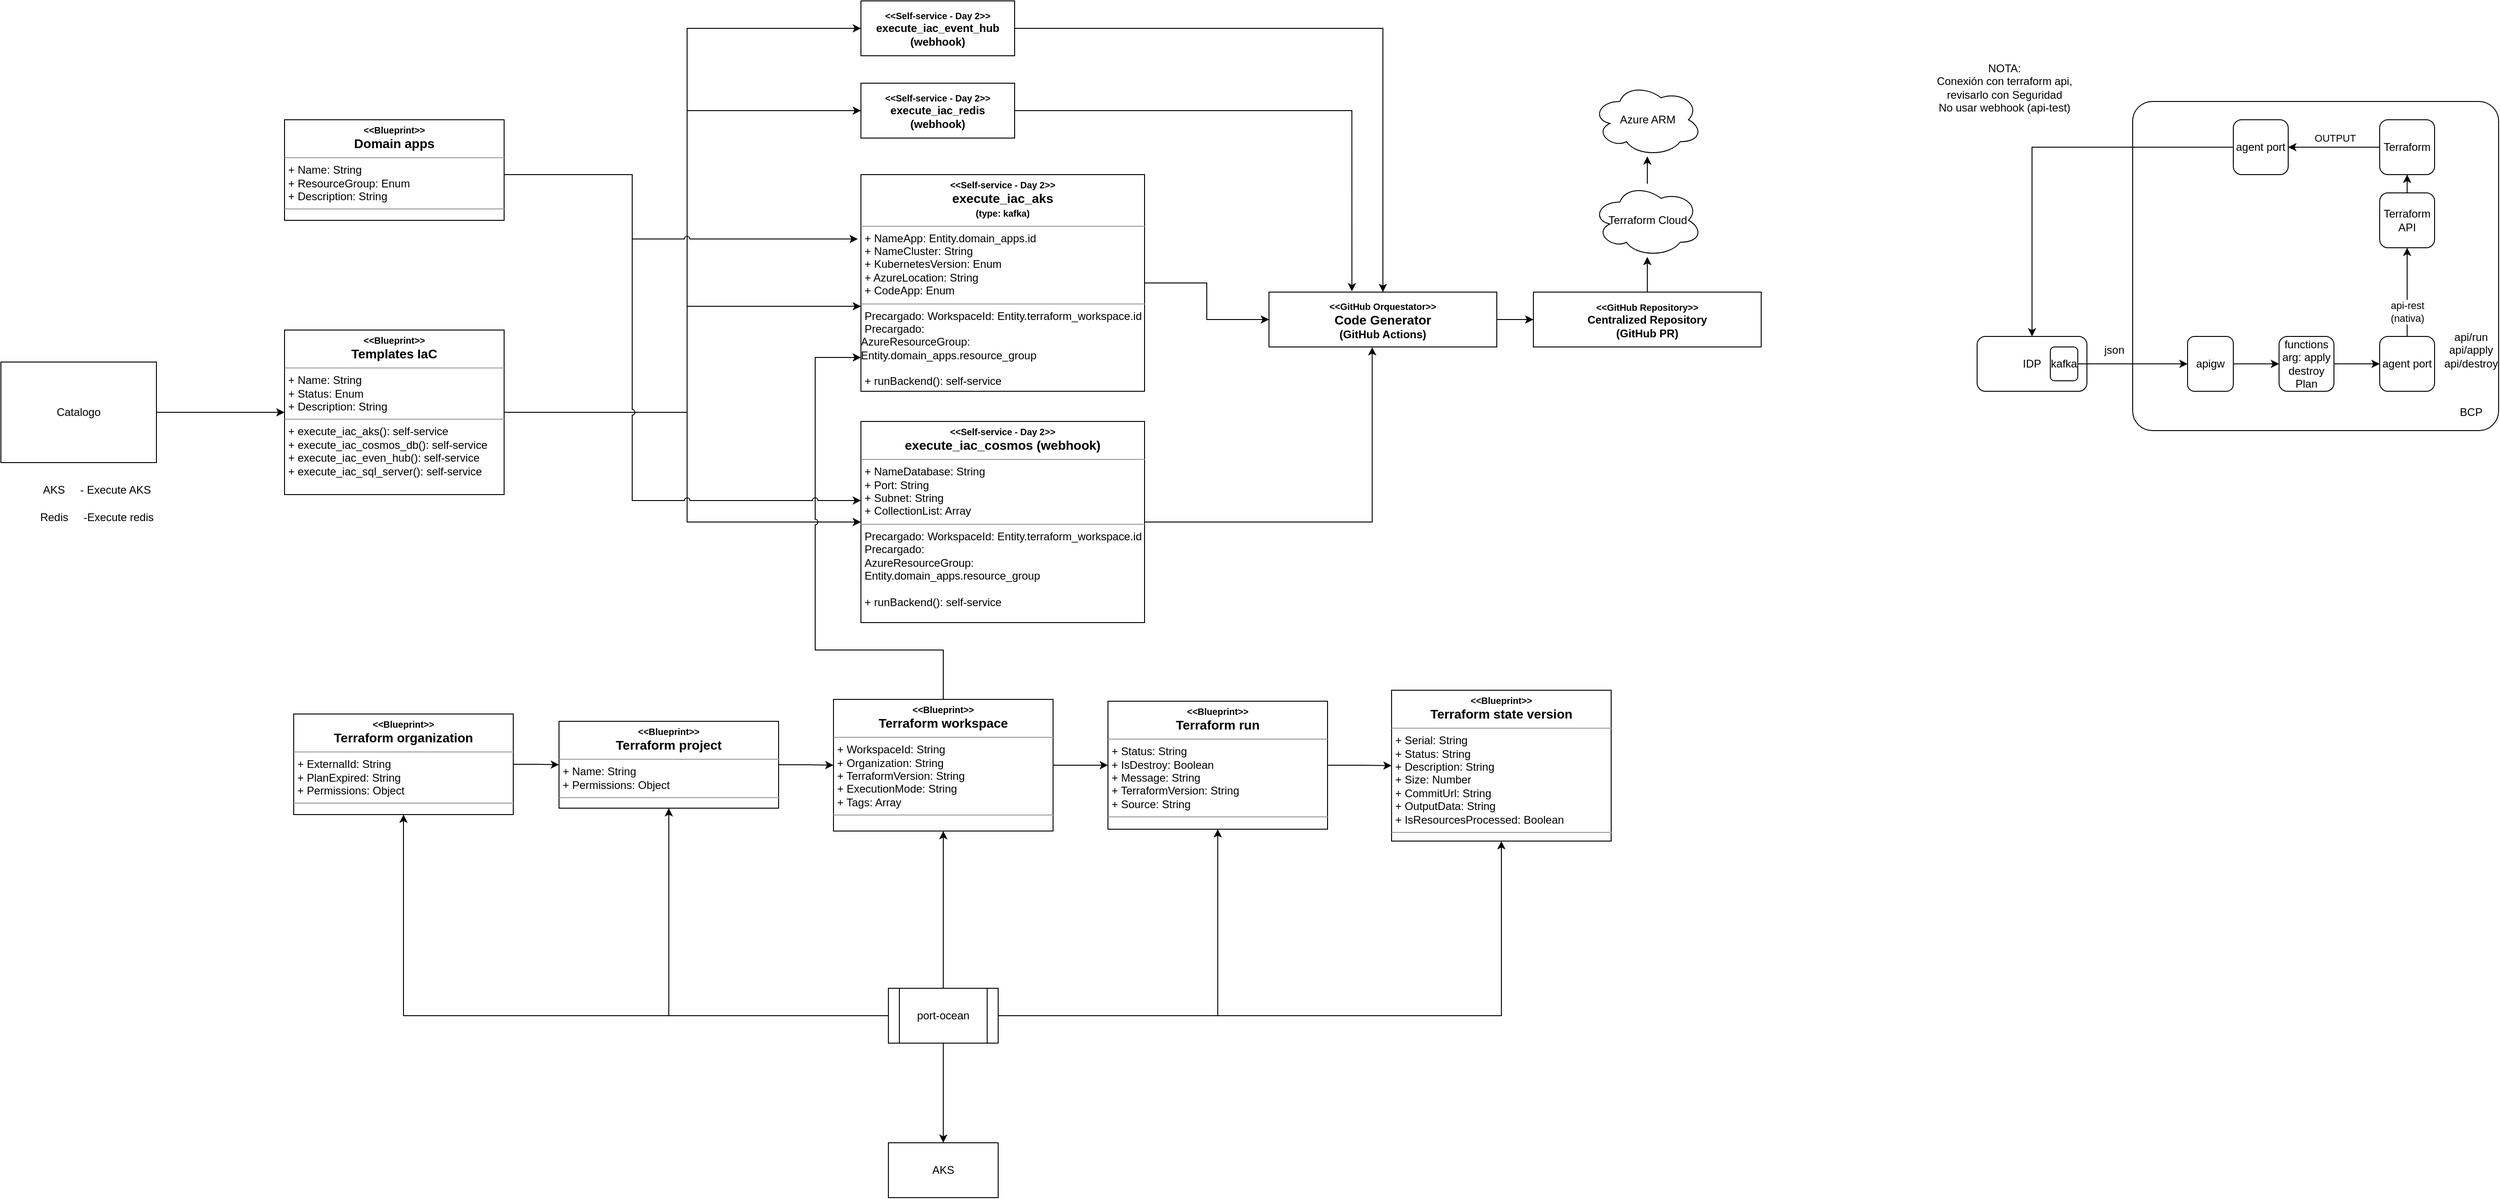 <mxfile version="26.2.1" pages="2">
  <diagram name="flujo tecnico" id="WX913cexFuqLoqLCsnwu">
    <mxGraphModel dx="2011" dy="1834" grid="1" gridSize="10" guides="1" tooltips="1" connect="1" arrows="1" fold="1" page="1" pageScale="1" pageWidth="827" pageHeight="1169" math="0" shadow="0">
      <root>
        <mxCell id="0" />
        <mxCell id="1" parent="0" />
        <mxCell id="seVUHrD4McSPktKUQMYX-1" value="" style="rounded=1;whiteSpace=wrap;html=1;arcSize=6;" vertex="1" parent="1">
          <mxGeometry x="2060" y="30" width="400" height="360" as="geometry" />
        </mxCell>
        <mxCell id="seVUHrD4McSPktKUQMYX-2" style="edgeStyle=orthogonalEdgeStyle;rounded=0;orthogonalLoop=1;jettySize=auto;html=1;" edge="1" parent="1" source="seVUHrD4McSPktKUQMYX-6" target="seVUHrD4McSPktKUQMYX-8">
          <mxGeometry relative="1" as="geometry">
            <Array as="points">
              <mxPoint x="480" y="370" />
              <mxPoint x="480" y="254" />
            </Array>
          </mxGeometry>
        </mxCell>
        <mxCell id="seVUHrD4McSPktKUQMYX-3" style="edgeStyle=orthogonalEdgeStyle;rounded=0;orthogonalLoop=1;jettySize=auto;html=1;jumpStyle=arc;" edge="1" parent="1" source="seVUHrD4McSPktKUQMYX-6" target="seVUHrD4McSPktKUQMYX-10">
          <mxGeometry relative="1" as="geometry">
            <Array as="points">
              <mxPoint x="480" y="370" />
              <mxPoint x="480" y="490" />
            </Array>
          </mxGeometry>
        </mxCell>
        <mxCell id="seVUHrD4McSPktKUQMYX-4" style="edgeStyle=orthogonalEdgeStyle;rounded=0;orthogonalLoop=1;jettySize=auto;html=1;entryX=0;entryY=0.5;entryDx=0;entryDy=0;jumpStyle=arc;" edge="1" parent="1" source="seVUHrD4McSPktKUQMYX-6" target="seVUHrD4McSPktKUQMYX-39">
          <mxGeometry relative="1" as="geometry">
            <Array as="points">
              <mxPoint x="480" y="370" />
              <mxPoint x="480" y="40" />
            </Array>
          </mxGeometry>
        </mxCell>
        <mxCell id="seVUHrD4McSPktKUQMYX-5" style="edgeStyle=orthogonalEdgeStyle;rounded=0;orthogonalLoop=1;jettySize=auto;html=1;entryX=0;entryY=0.5;entryDx=0;entryDy=0;jumpStyle=arc;" edge="1" parent="1" source="seVUHrD4McSPktKUQMYX-6" target="seVUHrD4McSPktKUQMYX-37">
          <mxGeometry relative="1" as="geometry">
            <Array as="points">
              <mxPoint x="480" y="370" />
              <mxPoint x="480" y="-50" />
            </Array>
          </mxGeometry>
        </mxCell>
        <mxCell id="seVUHrD4McSPktKUQMYX-6" value="&lt;p style=&quot;margin: 4px 0px 0px; text-align: center;&quot;&gt;&lt;b&gt;&lt;font style=&quot;font-size: 10px;&quot;&gt;&amp;lt;&amp;lt;Blueprint&amp;gt;&amp;gt;&lt;/font&gt;&lt;br&gt;&lt;span style=&quot;font-size: 14px;&quot;&gt;Templates IaC&lt;/span&gt;&lt;/b&gt;&lt;/p&gt;&lt;hr size=&quot;1&quot;&gt;&lt;p style=&quot;margin:0px;margin-left:4px;&quot;&gt;+ Name: String&lt;/p&gt;&lt;p style=&quot;margin:0px;margin-left:4px;&quot;&gt;+ Status: Enum&lt;/p&gt;&lt;p style=&quot;margin:0px;margin-left:4px;&quot;&gt;+ Description: String&lt;/p&gt;&lt;hr size=&quot;1&quot;&gt;&lt;p style=&quot;margin:0px;margin-left:4px;&quot;&gt;+ execute_iac_aks(): self-service&lt;/p&gt;&lt;p style=&quot;margin:0px;margin-left:4px;&quot;&gt;+ execute_iac_cosmos_db(): self-service&lt;/p&gt;&lt;p style=&quot;margin:0px;margin-left:4px;&quot;&gt;+ execute_iac_even_hub(): self-service&lt;/p&gt;&lt;p style=&quot;margin:0px;margin-left:4px;&quot;&gt;+ execute_iac_sql_server(): self-service&lt;/p&gt;" style="verticalAlign=top;align=left;overflow=fill;fontSize=12;fontFamily=Helvetica;html=1;whiteSpace=wrap;" vertex="1" parent="1">
          <mxGeometry x="40" y="280" width="240" height="180" as="geometry" />
        </mxCell>
        <mxCell id="seVUHrD4McSPktKUQMYX-76" style="edgeStyle=orthogonalEdgeStyle;rounded=0;orthogonalLoop=1;jettySize=auto;html=1;" edge="1" parent="1" source="seVUHrD4McSPktKUQMYX-8" target="seVUHrD4McSPktKUQMYX-73">
          <mxGeometry relative="1" as="geometry" />
        </mxCell>
        <mxCell id="seVUHrD4McSPktKUQMYX-8" value="&lt;p style=&quot;margin: 4px 0px 0px; text-align: center;&quot;&gt;&lt;b&gt;&lt;font style=&quot;font-size: 10px;&quot;&gt;&amp;lt;&amp;lt;Self-service - Day 2&amp;gt;&amp;gt;&lt;/font&gt;&lt;br&gt;&lt;span style=&quot;font-size: 14px;&quot;&gt;execute_iac_aks &lt;/span&gt;&lt;br&gt;&lt;font style=&quot;font-size: 10px;&quot;&gt;(type: kafka)&lt;/font&gt;&lt;/b&gt;&lt;/p&gt;&lt;hr size=&quot;1&quot;&gt;&lt;p style=&quot;margin:0px;margin-left:4px;&quot;&gt;+ NameApp: Entity.domain_apps.id&lt;/p&gt;&lt;p style=&quot;margin:0px;margin-left:4px;&quot;&gt;+ NameCluster: String&lt;/p&gt;&lt;p style=&quot;margin:0px;margin-left:4px;&quot;&gt;+ KubernetesVersion: Enum&lt;/p&gt;&lt;p style=&quot;margin:0px;margin-left:4px;&quot;&gt;+ AzureLocation: String&lt;/p&gt;&lt;p style=&quot;margin:0px;margin-left:4px;&quot;&gt;&lt;span style=&quot;background-color: initial;&quot;&gt;+ CodeApp: Enum&lt;/span&gt;&lt;br&gt;&lt;/p&gt;&lt;hr size=&quot;1&quot;&gt;&lt;p style=&quot;margin:0px;margin-left:4px;&quot;&gt;Precargado: WorkspaceId: Entity.terraform_workspace.id&lt;br&gt;&lt;/p&gt;&lt;p style=&quot;margin:0px;margin-left:4px;&quot;&gt;Precargado:&amp;nbsp;&lt;/p&gt;AzureResourceGroup: Entity.domain_apps.resource_group&lt;br&gt;&lt;br&gt;&lt;p style=&quot;margin:0px;margin-left:4px;&quot;&gt;+ runBackend(): self-service&lt;br&gt;&lt;/p&gt;" style="verticalAlign=top;align=left;overflow=fill;fontSize=12;fontFamily=Helvetica;html=1;whiteSpace=wrap;" vertex="1" parent="1">
          <mxGeometry x="670" y="110" width="310" height="237" as="geometry" />
        </mxCell>
        <mxCell id="seVUHrD4McSPktKUQMYX-10" value="&lt;p style=&quot;margin: 4px 0px 0px; text-align: center;&quot;&gt;&lt;b&gt;&lt;font style=&quot;font-size: 10px;&quot;&gt;&amp;lt;&amp;lt;Self-service - Day 2&amp;gt;&amp;gt;&lt;/font&gt;&lt;br&gt;&lt;span style=&quot;font-size: 14px;&quot;&gt;execute_iac_cosmos (webhook)&lt;/span&gt;&lt;/b&gt;&lt;/p&gt;&lt;hr size=&quot;1&quot;&gt;&lt;p style=&quot;margin:0px;margin-left:4px;&quot;&gt;+ NameDatabase: String&lt;/p&gt;&lt;p style=&quot;margin:0px;margin-left:4px;&quot;&gt;+ Port: String&lt;/p&gt;&lt;p style=&quot;margin:0px;margin-left:4px;&quot;&gt;+ Subnet: String&lt;/p&gt;&lt;p style=&quot;margin:0px;margin-left:4px;&quot;&gt;+ CollectionList: Array&lt;/p&gt;&lt;hr size=&quot;1&quot;&gt;&lt;p style=&quot;border-color: var(--border-color); margin: 0px 0px 0px 4px;&quot;&gt;Precargado: WorkspaceId: Entity.terraform_workspace.id&lt;br style=&quot;border-color: var(--border-color);&quot;&gt;&lt;/p&gt;&lt;p style=&quot;border-color: var(--border-color); margin: 0px 0px 0px 4px;&quot;&gt;Precargado:&amp;nbsp;&lt;/p&gt;&lt;p style=&quot;margin:0px;margin-left:4px;&quot;&gt;&lt;span style=&quot;background-color: initial;&quot;&gt;AzureResourceGroup: Entity.domain_apps.resource_group&lt;/span&gt;&lt;br&gt;&lt;/p&gt;&lt;p style=&quot;margin:0px;margin-left:4px;&quot;&gt;&lt;br&gt;&lt;/p&gt;&lt;p style=&quot;margin:0px;margin-left:4px;&quot;&gt;+ runBackend(): self-service&lt;br&gt;&lt;/p&gt;" style="verticalAlign=top;align=left;overflow=fill;fontSize=12;fontFamily=Helvetica;html=1;whiteSpace=wrap;" vertex="1" parent="1">
          <mxGeometry x="670" y="380" width="310" height="220" as="geometry" />
        </mxCell>
        <mxCell id="seVUHrD4McSPktKUQMYX-13" style="edgeStyle=orthogonalEdgeStyle;rounded=0;orthogonalLoop=1;jettySize=auto;html=1;" edge="1" parent="1" source="seVUHrD4McSPktKUQMYX-14" target="seVUHrD4McSPktKUQMYX-16">
          <mxGeometry relative="1" as="geometry" />
        </mxCell>
        <mxCell id="seVUHrD4McSPktKUQMYX-14" value="&lt;p style=&quot;margin: 4px 0px 0px; text-align: center;&quot;&gt;&lt;b&gt;&lt;font style=&quot;font-size: 10px;&quot;&gt;&amp;lt;&amp;lt;Blueprint&amp;gt;&amp;gt;&lt;/font&gt;&lt;br&gt;&lt;span style=&quot;font-size: 14px;&quot;&gt;Terraform organization&lt;/span&gt;&lt;/b&gt;&lt;/p&gt;&lt;hr size=&quot;1&quot;&gt;&lt;p style=&quot;margin:0px;margin-left:4px;&quot;&gt;+ ExternalId: String&lt;/p&gt;&lt;p style=&quot;margin:0px;margin-left:4px;&quot;&gt;+ PlanExpired: String&lt;/p&gt;&lt;p style=&quot;margin:0px;margin-left:4px;&quot;&gt;+ Permissions: Object&lt;/p&gt;&lt;hr size=&quot;1&quot;&gt;&lt;p style=&quot;margin:0px;margin-left:4px;&quot;&gt;&lt;br&gt;&lt;/p&gt;" style="verticalAlign=top;align=left;overflow=fill;fontSize=12;fontFamily=Helvetica;html=1;whiteSpace=wrap;" vertex="1" parent="1">
          <mxGeometry x="50" y="700" width="240" height="110" as="geometry" />
        </mxCell>
        <mxCell id="seVUHrD4McSPktKUQMYX-15" style="edgeStyle=orthogonalEdgeStyle;rounded=0;orthogonalLoop=1;jettySize=auto;html=1;" edge="1" parent="1" source="seVUHrD4McSPktKUQMYX-16" target="seVUHrD4McSPktKUQMYX-19">
          <mxGeometry relative="1" as="geometry" />
        </mxCell>
        <mxCell id="seVUHrD4McSPktKUQMYX-16" value="&lt;p style=&quot;margin: 4px 0px 0px; text-align: center;&quot;&gt;&lt;b&gt;&lt;font style=&quot;font-size: 10px;&quot;&gt;&amp;lt;&amp;lt;Blueprint&amp;gt;&amp;gt;&lt;/font&gt;&lt;br&gt;&lt;span style=&quot;font-size: 14px;&quot;&gt;Terraform project&lt;/span&gt;&lt;/b&gt;&lt;/p&gt;&lt;hr size=&quot;1&quot;&gt;&lt;p style=&quot;margin:0px;margin-left:4px;&quot;&gt;+ Name: String&lt;/p&gt;&lt;p style=&quot;margin:0px;margin-left:4px;&quot;&gt;+ Permissions: Object&lt;br&gt;&lt;/p&gt;&lt;hr size=&quot;1&quot;&gt;&lt;p style=&quot;margin:0px;margin-left:4px;&quot;&gt;&lt;br&gt;&lt;/p&gt;" style="verticalAlign=top;align=left;overflow=fill;fontSize=12;fontFamily=Helvetica;html=1;whiteSpace=wrap;" vertex="1" parent="1">
          <mxGeometry x="340" y="708" width="240" height="95" as="geometry" />
        </mxCell>
        <mxCell id="seVUHrD4McSPktKUQMYX-17" style="edgeStyle=orthogonalEdgeStyle;rounded=0;orthogonalLoop=1;jettySize=auto;html=1;" edge="1" parent="1" source="seVUHrD4McSPktKUQMYX-19" target="seVUHrD4McSPktKUQMYX-21">
          <mxGeometry relative="1" as="geometry" />
        </mxCell>
        <mxCell id="seVUHrD4McSPktKUQMYX-18" style="edgeStyle=orthogonalEdgeStyle;rounded=0;orthogonalLoop=1;jettySize=auto;html=1;jumpStyle=arc;" edge="1" parent="1" source="seVUHrD4McSPktKUQMYX-19" target="seVUHrD4McSPktKUQMYX-8">
          <mxGeometry relative="1" as="geometry">
            <Array as="points">
              <mxPoint x="760" y="630" />
              <mxPoint x="620" y="630" />
              <mxPoint x="620" y="310" />
            </Array>
          </mxGeometry>
        </mxCell>
        <mxCell id="seVUHrD4McSPktKUQMYX-19" value="&lt;p style=&quot;margin: 4px 0px 0px; text-align: center;&quot;&gt;&lt;b&gt;&lt;font style=&quot;font-size: 10px;&quot;&gt;&amp;lt;&amp;lt;Blueprint&amp;gt;&amp;gt;&lt;/font&gt;&lt;br&gt;&lt;span style=&quot;font-size: 14px;&quot;&gt;Terraform workspace&lt;/span&gt;&lt;/b&gt;&lt;/p&gt;&lt;hr size=&quot;1&quot;&gt;&lt;p style=&quot;margin:0px;margin-left:4px;&quot;&gt;+ WorkspaceId: String&lt;br&gt;+ Organization: String&lt;/p&gt;&lt;p style=&quot;margin:0px;margin-left:4px;&quot;&gt;+ TerraformVersion: String&lt;/p&gt;&lt;p style=&quot;margin:0px;margin-left:4px;&quot;&gt;+ ExecutionMode: String&lt;/p&gt;&lt;p style=&quot;margin:0px;margin-left:4px;&quot;&gt;+ Tags: Array&lt;/p&gt;&lt;hr size=&quot;1&quot;&gt;&lt;p style=&quot;margin:0px;margin-left:4px;&quot;&gt;&lt;br&gt;&lt;/p&gt;" style="verticalAlign=top;align=left;overflow=fill;fontSize=12;fontFamily=Helvetica;html=1;whiteSpace=wrap;" vertex="1" parent="1">
          <mxGeometry x="640" y="684" width="240" height="144" as="geometry" />
        </mxCell>
        <mxCell id="seVUHrD4McSPktKUQMYX-20" style="edgeStyle=orthogonalEdgeStyle;rounded=0;orthogonalLoop=1;jettySize=auto;html=1;" edge="1" parent="1" source="seVUHrD4McSPktKUQMYX-21" target="seVUHrD4McSPktKUQMYX-22">
          <mxGeometry relative="1" as="geometry" />
        </mxCell>
        <mxCell id="seVUHrD4McSPktKUQMYX-21" value="&lt;p style=&quot;margin: 4px 0px 0px; text-align: center;&quot;&gt;&lt;b&gt;&lt;font style=&quot;font-size: 10px;&quot;&gt;&amp;lt;&amp;lt;Blueprint&amp;gt;&amp;gt;&lt;/font&gt;&lt;br&gt;&lt;span style=&quot;font-size: 14px;&quot;&gt;Terraform run&lt;/span&gt;&lt;/b&gt;&lt;/p&gt;&lt;hr size=&quot;1&quot;&gt;&lt;p style=&quot;margin:0px;margin-left:4px;&quot;&gt;&lt;span style=&quot;background-color: initial;&quot;&gt;+ Status: String&lt;/span&gt;&lt;br&gt;&lt;/p&gt;&lt;p style=&quot;margin:0px;margin-left:4px;&quot;&gt;+ IsDestroy: Boolean&lt;/p&gt;&lt;p style=&quot;margin:0px;margin-left:4px;&quot;&gt;+ Message: String&lt;/p&gt;&lt;p style=&quot;margin:0px;margin-left:4px;&quot;&gt;+ TerraformVersion: String&lt;/p&gt;&lt;p style=&quot;margin:0px;margin-left:4px;&quot;&gt;+ Source: String&lt;/p&gt;&lt;hr size=&quot;1&quot;&gt;&lt;p style=&quot;margin:0px;margin-left:4px;&quot;&gt;&lt;br&gt;&lt;/p&gt;" style="verticalAlign=top;align=left;overflow=fill;fontSize=12;fontFamily=Helvetica;html=1;whiteSpace=wrap;" vertex="1" parent="1">
          <mxGeometry x="940" y="686" width="240" height="140" as="geometry" />
        </mxCell>
        <mxCell id="seVUHrD4McSPktKUQMYX-22" value="&lt;p style=&quot;margin: 4px 0px 0px; text-align: center;&quot;&gt;&lt;b&gt;&lt;font style=&quot;font-size: 10px;&quot;&gt;&amp;lt;&amp;lt;Blueprint&amp;gt;&amp;gt;&lt;/font&gt;&lt;br&gt;&lt;span style=&quot;font-size: 14px;&quot;&gt;Terraform state version&lt;/span&gt;&lt;/b&gt;&lt;/p&gt;&lt;hr size=&quot;1&quot;&gt;&lt;p style=&quot;margin:0px;margin-left:4px;&quot;&gt;+ Serial: String&lt;/p&gt;&lt;p style=&quot;margin:0px;margin-left:4px;&quot;&gt;+ Status: String&lt;/p&gt;&lt;p style=&quot;margin:0px;margin-left:4px;&quot;&gt;+ Description: String&lt;/p&gt;&lt;p style=&quot;margin:0px;margin-left:4px;&quot;&gt;+ Size: Number&lt;/p&gt;&lt;p style=&quot;margin:0px;margin-left:4px;&quot;&gt;+ CommitUrl: String&lt;/p&gt;&lt;p style=&quot;margin:0px;margin-left:4px;&quot;&gt;+ OutputData: String&lt;/p&gt;&lt;p style=&quot;margin:0px;margin-left:4px;&quot;&gt;+ IsResourcesProcessed: Boolean&lt;/p&gt;&lt;hr size=&quot;1&quot;&gt;&lt;p style=&quot;margin:0px;margin-left:4px;&quot;&gt;&lt;br&gt;&lt;/p&gt;" style="verticalAlign=top;align=left;overflow=fill;fontSize=12;fontFamily=Helvetica;html=1;whiteSpace=wrap;" vertex="1" parent="1">
          <mxGeometry x="1250" y="674" width="240" height="165" as="geometry" />
        </mxCell>
        <mxCell id="seVUHrD4McSPktKUQMYX-23" style="edgeStyle=orthogonalEdgeStyle;rounded=0;orthogonalLoop=1;jettySize=auto;html=1;" edge="1" parent="1" source="seVUHrD4McSPktKUQMYX-29" target="seVUHrD4McSPktKUQMYX-16">
          <mxGeometry relative="1" as="geometry" />
        </mxCell>
        <mxCell id="seVUHrD4McSPktKUQMYX-24" style="edgeStyle=orthogonalEdgeStyle;rounded=0;orthogonalLoop=1;jettySize=auto;html=1;" edge="1" parent="1" source="seVUHrD4McSPktKUQMYX-29" target="seVUHrD4McSPktKUQMYX-19">
          <mxGeometry relative="1" as="geometry" />
        </mxCell>
        <mxCell id="seVUHrD4McSPktKUQMYX-25" style="edgeStyle=orthogonalEdgeStyle;rounded=0;orthogonalLoop=1;jettySize=auto;html=1;" edge="1" parent="1" source="seVUHrD4McSPktKUQMYX-29" target="seVUHrD4McSPktKUQMYX-21">
          <mxGeometry relative="1" as="geometry" />
        </mxCell>
        <mxCell id="seVUHrD4McSPktKUQMYX-26" style="edgeStyle=orthogonalEdgeStyle;rounded=0;orthogonalLoop=1;jettySize=auto;html=1;" edge="1" parent="1" source="seVUHrD4McSPktKUQMYX-29" target="seVUHrD4McSPktKUQMYX-22">
          <mxGeometry relative="1" as="geometry" />
        </mxCell>
        <mxCell id="seVUHrD4McSPktKUQMYX-27" style="edgeStyle=orthogonalEdgeStyle;rounded=0;orthogonalLoop=1;jettySize=auto;html=1;" edge="1" parent="1" source="seVUHrD4McSPktKUQMYX-29" target="seVUHrD4McSPktKUQMYX-14">
          <mxGeometry relative="1" as="geometry" />
        </mxCell>
        <mxCell id="seVUHrD4McSPktKUQMYX-28" style="edgeStyle=orthogonalEdgeStyle;rounded=0;orthogonalLoop=1;jettySize=auto;html=1;" edge="1" parent="1" source="seVUHrD4McSPktKUQMYX-29" target="seVUHrD4McSPktKUQMYX-52">
          <mxGeometry relative="1" as="geometry" />
        </mxCell>
        <mxCell id="seVUHrD4McSPktKUQMYX-29" value="port-ocean" style="shape=process;whiteSpace=wrap;html=1;backgroundOutline=1;" vertex="1" parent="1">
          <mxGeometry x="700" y="1000" width="120" height="60" as="geometry" />
        </mxCell>
        <mxCell id="seVUHrD4McSPktKUQMYX-32" value="Azure ARM" style="ellipse;shape=cloud;whiteSpace=wrap;html=1;" vertex="1" parent="1">
          <mxGeometry x="1469.5" y="10" width="120" height="80" as="geometry" />
        </mxCell>
        <mxCell id="seVUHrD4McSPktKUQMYX-33" style="edgeStyle=orthogonalEdgeStyle;rounded=0;orthogonalLoop=1;jettySize=auto;html=1;entryX=-0.011;entryY=0.297;entryDx=0;entryDy=0;entryPerimeter=0;exitX=1;exitY=0.5;exitDx=0;exitDy=0;jumpStyle=arc;" edge="1" parent="1" source="seVUHrD4McSPktKUQMYX-34" target="seVUHrD4McSPktKUQMYX-8">
          <mxGeometry relative="1" as="geometry">
            <mxPoint x="825" y="161" as="targetPoint" />
            <Array as="points">
              <mxPoint x="420" y="110" />
              <mxPoint x="420" y="180" />
            </Array>
          </mxGeometry>
        </mxCell>
        <mxCell id="seVUHrD4McSPktKUQMYX-34" value="&lt;p style=&quot;margin: 4px 0px 0px; text-align: center;&quot;&gt;&lt;b&gt;&lt;font style=&quot;font-size: 10px;&quot;&gt;&amp;lt;&amp;lt;Blueprint&amp;gt;&amp;gt;&lt;/font&gt;&lt;br&gt;&lt;span style=&quot;font-size: 14px;&quot;&gt;Domain apps&lt;/span&gt;&lt;/b&gt;&lt;/p&gt;&lt;hr size=&quot;1&quot;&gt;&lt;p style=&quot;margin:0px;margin-left:4px;&quot;&gt;+ Name: String&lt;/p&gt;&lt;p style=&quot;margin:0px;margin-left:4px;&quot;&gt;+ ResourceGroup: Enum&lt;/p&gt;&lt;p style=&quot;margin:0px;margin-left:4px;&quot;&gt;+ Description: String&lt;/p&gt;&lt;hr size=&quot;1&quot;&gt;&lt;p style=&quot;margin:0px;margin-left:4px;&quot;&gt;&lt;br&gt;&lt;/p&gt;" style="verticalAlign=top;align=left;overflow=fill;fontSize=12;fontFamily=Helvetica;html=1;whiteSpace=wrap;" vertex="1" parent="1">
          <mxGeometry x="40" y="50" width="240" height="110" as="geometry" />
        </mxCell>
        <mxCell id="seVUHrD4McSPktKUQMYX-35" style="edgeStyle=orthogonalEdgeStyle;rounded=0;orthogonalLoop=1;jettySize=auto;html=1;entryX=0;entryY=0.393;entryDx=0;entryDy=0;entryPerimeter=0;jumpStyle=arc;" edge="1" parent="1" source="seVUHrD4McSPktKUQMYX-34" target="seVUHrD4McSPktKUQMYX-10">
          <mxGeometry relative="1" as="geometry">
            <Array as="points">
              <mxPoint x="420" y="110" />
              <mxPoint x="420" y="467" />
            </Array>
          </mxGeometry>
        </mxCell>
        <mxCell id="seVUHrD4McSPktKUQMYX-74" style="edgeStyle=orthogonalEdgeStyle;rounded=0;orthogonalLoop=1;jettySize=auto;html=1;" edge="1" parent="1" source="seVUHrD4McSPktKUQMYX-37" target="seVUHrD4McSPktKUQMYX-73">
          <mxGeometry relative="1" as="geometry" />
        </mxCell>
        <mxCell id="seVUHrD4McSPktKUQMYX-37" value="&lt;b style=&quot;border-color: var(--border-color);&quot;&gt;&lt;font style=&quot;border-color: var(--border-color); font-size: 10px;&quot;&gt;&amp;lt;&amp;lt;Self-service - Day 2&amp;gt;&amp;gt;&lt;/font&gt;&lt;br style=&quot;border-color: var(--border-color);&quot;&gt;execute_iac_event_hub (webhook)&lt;/b&gt;" style="rounded=0;whiteSpace=wrap;html=1;" vertex="1" parent="1">
          <mxGeometry x="670" y="-80" width="168" height="60" as="geometry" />
        </mxCell>
        <mxCell id="seVUHrD4McSPktKUQMYX-39" value="&lt;b style=&quot;border-color: var(--border-color);&quot;&gt;&lt;font style=&quot;border-color: var(--border-color); font-size: 10px;&quot;&gt;&amp;lt;&amp;lt;Self-service - Day 2&amp;gt;&amp;gt;&lt;/font&gt;&lt;br style=&quot;border-color: var(--border-color);&quot;&gt;execute_iac_redis (webhook)&lt;/b&gt;" style="rounded=0;whiteSpace=wrap;html=1;" vertex="1" parent="1">
          <mxGeometry x="670" y="10" width="168" height="60" as="geometry" />
        </mxCell>
        <mxCell id="seVUHrD4McSPktKUQMYX-47" value="NOTA:&lt;br&gt;Conexión con terraform api, revisarlo con Seguridad&lt;br&gt;No usar webhook (api-test)" style="text;html=1;strokeColor=none;fillColor=none;align=center;verticalAlign=middle;whiteSpace=wrap;rounded=0;" vertex="1" parent="1">
          <mxGeometry x="1830" y="-20" width="180" height="70" as="geometry" />
        </mxCell>
        <mxCell id="seVUHrD4McSPktKUQMYX-48" style="edgeStyle=orthogonalEdgeStyle;rounded=0;orthogonalLoop=1;jettySize=auto;html=1;entryX=0;entryY=0.5;entryDx=0;entryDy=0;" edge="1" parent="1" source="seVUHrD4McSPktKUQMYX-49" target="seVUHrD4McSPktKUQMYX-6">
          <mxGeometry relative="1" as="geometry" />
        </mxCell>
        <mxCell id="seVUHrD4McSPktKUQMYX-49" value="Catalogo" style="rounded=0;whiteSpace=wrap;html=1;" vertex="1" parent="1">
          <mxGeometry x="-270" y="315" width="170" height="110" as="geometry" />
        </mxCell>
        <mxCell id="seVUHrD4McSPktKUQMYX-50" value="AKS&amp;nbsp; &amp;nbsp; &amp;nbsp;- Execute AKS" style="text;html=1;strokeColor=none;fillColor=none;align=center;verticalAlign=middle;whiteSpace=wrap;rounded=0;" vertex="1" parent="1">
          <mxGeometry x="-240" y="440" width="150" height="30" as="geometry" />
        </mxCell>
        <mxCell id="seVUHrD4McSPktKUQMYX-51" value="Redis&amp;nbsp; &amp;nbsp; &amp;nbsp;-Execute redis" style="text;html=1;strokeColor=none;fillColor=none;align=center;verticalAlign=middle;whiteSpace=wrap;rounded=0;" vertex="1" parent="1">
          <mxGeometry x="-240" y="470" width="150" height="30" as="geometry" />
        </mxCell>
        <mxCell id="seVUHrD4McSPktKUQMYX-52" value="AKS" style="rounded=0;whiteSpace=wrap;html=1;" vertex="1" parent="1">
          <mxGeometry x="700" y="1169" width="120" height="60" as="geometry" />
        </mxCell>
        <mxCell id="seVUHrD4McSPktKUQMYX-53" value="IDP" style="rounded=1;whiteSpace=wrap;html=1;" vertex="1" parent="1">
          <mxGeometry x="1890" y="287" width="120" height="60" as="geometry" />
        </mxCell>
        <mxCell id="seVUHrD4McSPktKUQMYX-54" style="edgeStyle=orthogonalEdgeStyle;rounded=0;orthogonalLoop=1;jettySize=auto;html=1;exitX=1;exitY=0.5;exitDx=0;exitDy=0;" edge="1" parent="1" source="seVUHrD4McSPktKUQMYX-70" target="seVUHrD4McSPktKUQMYX-57">
          <mxGeometry relative="1" as="geometry" />
        </mxCell>
        <mxCell id="seVUHrD4McSPktKUQMYX-55" value="kafka" style="rounded=1;whiteSpace=wrap;html=1;" vertex="1" parent="1">
          <mxGeometry x="1970" y="298.5" width="30" height="37" as="geometry" />
        </mxCell>
        <mxCell id="seVUHrD4McSPktKUQMYX-56" style="edgeStyle=orthogonalEdgeStyle;rounded=0;orthogonalLoop=1;jettySize=auto;html=1;" edge="1" parent="1" source="seVUHrD4McSPktKUQMYX-62" target="seVUHrD4McSPktKUQMYX-59">
          <mxGeometry relative="1" as="geometry" />
        </mxCell>
        <mxCell id="seVUHrD4McSPktKUQMYX-57" value="functions&lt;br&gt;arg: apply&lt;br&gt;destroy&lt;br&gt;Plan" style="rounded=1;whiteSpace=wrap;html=1;" vertex="1" parent="1">
          <mxGeometry x="2220" y="287" width="60" height="60" as="geometry" />
        </mxCell>
        <mxCell id="seVUHrD4McSPktKUQMYX-58" style="edgeStyle=orthogonalEdgeStyle;rounded=0;orthogonalLoop=1;jettySize=auto;html=1;entryX=0.5;entryY=1;entryDx=0;entryDy=0;" edge="1" parent="1" source="seVUHrD4McSPktKUQMYX-59" target="seVUHrD4McSPktKUQMYX-67">
          <mxGeometry relative="1" as="geometry" />
        </mxCell>
        <mxCell id="seVUHrD4McSPktKUQMYX-59" value="Terraform API" style="rounded=1;whiteSpace=wrap;html=1;" vertex="1" parent="1">
          <mxGeometry x="2330" y="130" width="60" height="60" as="geometry" />
        </mxCell>
        <mxCell id="seVUHrD4McSPktKUQMYX-60" value="" style="edgeStyle=orthogonalEdgeStyle;rounded=0;orthogonalLoop=1;jettySize=auto;html=1;" edge="1" parent="1" source="seVUHrD4McSPktKUQMYX-57" target="seVUHrD4McSPktKUQMYX-62">
          <mxGeometry relative="1" as="geometry">
            <mxPoint x="2280" y="317" as="sourcePoint" />
            <mxPoint x="2360" y="180" as="targetPoint" />
          </mxGeometry>
        </mxCell>
        <mxCell id="seVUHrD4McSPktKUQMYX-61" value="api-rest&lt;br&gt;(nativa)" style="edgeLabel;html=1;align=center;verticalAlign=middle;resizable=0;points=[];" vertex="1" connectable="0" parent="seVUHrD4McSPktKUQMYX-60">
          <mxGeometry x="-0.77" relative="1" as="geometry">
            <mxPoint x="74" y="-57" as="offset" />
          </mxGeometry>
        </mxCell>
        <mxCell id="seVUHrD4McSPktKUQMYX-62" value="agent port" style="rounded=1;whiteSpace=wrap;html=1;" vertex="1" parent="1">
          <mxGeometry x="2330" y="287" width="60" height="60" as="geometry" />
        </mxCell>
        <mxCell id="seVUHrD4McSPktKUQMYX-63" style="edgeStyle=orthogonalEdgeStyle;rounded=0;orthogonalLoop=1;jettySize=auto;html=1;" edge="1" parent="1" source="seVUHrD4McSPktKUQMYX-64" target="seVUHrD4McSPktKUQMYX-53">
          <mxGeometry relative="1" as="geometry">
            <mxPoint x="2070" y="270" as="targetPoint" />
          </mxGeometry>
        </mxCell>
        <mxCell id="seVUHrD4McSPktKUQMYX-64" value="agent port" style="rounded=1;whiteSpace=wrap;html=1;" vertex="1" parent="1">
          <mxGeometry x="2170" y="50" width="60" height="60" as="geometry" />
        </mxCell>
        <mxCell id="seVUHrD4McSPktKUQMYX-65" style="edgeStyle=orthogonalEdgeStyle;rounded=0;orthogonalLoop=1;jettySize=auto;html=1;" edge="1" parent="1" source="seVUHrD4McSPktKUQMYX-67" target="seVUHrD4McSPktKUQMYX-64">
          <mxGeometry relative="1" as="geometry" />
        </mxCell>
        <mxCell id="seVUHrD4McSPktKUQMYX-66" value="OUTPUT" style="edgeLabel;html=1;align=center;verticalAlign=middle;resizable=0;points=[];" vertex="1" connectable="0" parent="seVUHrD4McSPktKUQMYX-65">
          <mxGeometry x="-0.167" y="-1" relative="1" as="geometry">
            <mxPoint x="-8" y="-9" as="offset" />
          </mxGeometry>
        </mxCell>
        <mxCell id="seVUHrD4McSPktKUQMYX-67" value="Terraform" style="rounded=1;whiteSpace=wrap;html=1;" vertex="1" parent="1">
          <mxGeometry x="2330" y="50" width="60" height="60" as="geometry" />
        </mxCell>
        <mxCell id="seVUHrD4McSPktKUQMYX-68" value="BCP" style="text;html=1;strokeColor=none;fillColor=none;align=center;verticalAlign=middle;whiteSpace=wrap;rounded=0;" vertex="1" parent="1">
          <mxGeometry x="2400" y="355" width="60" height="30" as="geometry" />
        </mxCell>
        <mxCell id="seVUHrD4McSPktKUQMYX-69" value="" style="edgeStyle=orthogonalEdgeStyle;rounded=0;orthogonalLoop=1;jettySize=auto;html=1;exitX=1;exitY=0.5;exitDx=0;exitDy=0;" edge="1" parent="1" source="seVUHrD4McSPktKUQMYX-55" target="seVUHrD4McSPktKUQMYX-70">
          <mxGeometry relative="1" as="geometry">
            <mxPoint x="2000" y="317" as="sourcePoint" />
            <mxPoint x="2220" y="317" as="targetPoint" />
          </mxGeometry>
        </mxCell>
        <mxCell id="seVUHrD4McSPktKUQMYX-70" value="apigw" style="rounded=1;whiteSpace=wrap;html=1;" vertex="1" parent="1">
          <mxGeometry x="2120" y="287" width="50" height="60" as="geometry" />
        </mxCell>
        <mxCell id="seVUHrD4McSPktKUQMYX-71" value="json" style="text;html=1;strokeColor=none;fillColor=none;align=center;verticalAlign=middle;whiteSpace=wrap;rounded=0;" vertex="1" parent="1">
          <mxGeometry x="2010" y="287" width="60" height="30" as="geometry" />
        </mxCell>
        <mxCell id="seVUHrD4McSPktKUQMYX-72" value="api/run&lt;br&gt;api/apply&lt;br&gt;api/destroy" style="text;html=1;strokeColor=none;fillColor=none;align=center;verticalAlign=middle;whiteSpace=wrap;rounded=0;" vertex="1" parent="1">
          <mxGeometry x="2400" y="287" width="60" height="30" as="geometry" />
        </mxCell>
        <mxCell id="seVUHrD4McSPktKUQMYX-83" value="" style="edgeStyle=orthogonalEdgeStyle;rounded=0;orthogonalLoop=1;jettySize=auto;html=1;" edge="1" parent="1" source="seVUHrD4McSPktKUQMYX-73" target="seVUHrD4McSPktKUQMYX-82">
          <mxGeometry relative="1" as="geometry" />
        </mxCell>
        <mxCell id="seVUHrD4McSPktKUQMYX-73" value="&lt;div&gt;&lt;font style=&quot;font-size: 10px;&quot;&gt;&amp;lt;&amp;lt;GitHub Orquestator&amp;gt;&amp;gt;&lt;/font&gt;&lt;/div&gt;&lt;div&gt;&lt;font style=&quot;font-size: 14px;&quot;&gt;Code Generator&lt;/font&gt;&lt;/div&gt;&lt;div&gt;&lt;font&gt;(GitHub Actions)&lt;/font&gt;&lt;/div&gt;" style="rounded=0;whiteSpace=wrap;html=1;fontStyle=1" vertex="1" parent="1">
          <mxGeometry x="1116" y="238.5" width="249" height="60" as="geometry" />
        </mxCell>
        <mxCell id="seVUHrD4McSPktKUQMYX-75" style="edgeStyle=orthogonalEdgeStyle;rounded=0;orthogonalLoop=1;jettySize=auto;html=1;entryX=0.364;entryY=-0.014;entryDx=0;entryDy=0;entryPerimeter=0;" edge="1" parent="1" source="seVUHrD4McSPktKUQMYX-39" target="seVUHrD4McSPktKUQMYX-73">
          <mxGeometry relative="1" as="geometry" />
        </mxCell>
        <mxCell id="seVUHrD4McSPktKUQMYX-77" style="edgeStyle=orthogonalEdgeStyle;rounded=0;orthogonalLoop=1;jettySize=auto;html=1;entryX=0.453;entryY=1.005;entryDx=0;entryDy=0;entryPerimeter=0;" edge="1" parent="1" source="seVUHrD4McSPktKUQMYX-10" target="seVUHrD4McSPktKUQMYX-73">
          <mxGeometry relative="1" as="geometry" />
        </mxCell>
        <mxCell id="seVUHrD4McSPktKUQMYX-81" value="" style="edgeStyle=orthogonalEdgeStyle;rounded=0;orthogonalLoop=1;jettySize=auto;html=1;" edge="1" parent="1" source="seVUHrD4McSPktKUQMYX-79" target="seVUHrD4McSPktKUQMYX-32">
          <mxGeometry relative="1" as="geometry" />
        </mxCell>
        <mxCell id="seVUHrD4McSPktKUQMYX-79" value="Terraform Cloud" style="ellipse;shape=cloud;whiteSpace=wrap;html=1;" vertex="1" parent="1">
          <mxGeometry x="1469.5" y="120" width="120" height="80" as="geometry" />
        </mxCell>
        <mxCell id="seVUHrD4McSPktKUQMYX-84" value="" style="edgeStyle=orthogonalEdgeStyle;rounded=0;orthogonalLoop=1;jettySize=auto;html=1;" edge="1" parent="1" source="seVUHrD4McSPktKUQMYX-82" target="seVUHrD4McSPktKUQMYX-79">
          <mxGeometry relative="1" as="geometry" />
        </mxCell>
        <mxCell id="seVUHrD4McSPktKUQMYX-82" value="&lt;div&gt;&lt;font style=&quot;font-size: 10px;&quot;&gt;&amp;lt;&amp;lt;GitHub Repository&amp;gt;&amp;gt;&lt;/font&gt;&lt;/div&gt;&lt;div&gt;Centralized Repository&lt;/div&gt;&lt;div&gt;&lt;font&gt;(GitHub PR)&lt;/font&gt;&lt;/div&gt;" style="rounded=0;whiteSpace=wrap;html=1;fontStyle=1" vertex="1" parent="1">
          <mxGeometry x="1405" y="238.5" width="249" height="60" as="geometry" />
        </mxCell>
      </root>
    </mxGraphModel>
  </diagram>
  <diagram name="flujov2" id="rJRccdHEk1pkHzoiQXGs">
    <mxGraphModel dx="3256" dy="-269" grid="1" gridSize="10" guides="1" tooltips="1" connect="1" arrows="1" fold="1" page="1" pageScale="1" pageWidth="827" pageHeight="1169" math="0" shadow="0">
      <root>
        <mxCell id="WcKO9dtnH1Ys22NNlusE-0" />
        <mxCell id="WcKO9dtnH1Ys22NNlusE-1" parent="WcKO9dtnH1Ys22NNlusE-0" />
        <mxCell id="AMbxaeNGEphzgOGY5mPo-4" value="" style="rounded=1;whiteSpace=wrap;html=1;arcSize=6;" vertex="1" parent="WcKO9dtnH1Ys22NNlusE-1">
          <mxGeometry x="-138" y="2020" width="230" height="240" as="geometry" />
        </mxCell>
        <mxCell id="dp7MhSczVKLCnXUEEXEi-13" value="" style="edgeStyle=orthogonalEdgeStyle;rounded=0;orthogonalLoop=1;jettySize=auto;html=1;fontFamily=Courier New;fontSize=9;" edge="1" parent="WcKO9dtnH1Ys22NNlusE-1" source="dp7MhSczVKLCnXUEEXEi-14" target="dp7MhSczVKLCnXUEEXEi-17">
          <mxGeometry relative="1" as="geometry" />
        </mxCell>
        <mxCell id="dp7MhSczVKLCnXUEEXEi-14" value="Actor" style="shape=umlActor;verticalLabelPosition=bottom;verticalAlign=top;html=1;outlineConnect=0;fontFamily=Courier New;fontSize=9;" vertex="1" parent="WcKO9dtnH1Ys22NNlusE-1">
          <mxGeometry x="-920" y="2369" width="30" height="60" as="geometry" />
        </mxCell>
        <mxCell id="dp7MhSczVKLCnXUEEXEi-15" value="" style="edgeStyle=orthogonalEdgeStyle;rounded=0;orthogonalLoop=1;jettySize=auto;html=1;strokeColor=#000099;fontFamily=Courier New;fontSize=9;" edge="1" parent="WcKO9dtnH1Ys22NNlusE-1" source="dp7MhSczVKLCnXUEEXEi-17" target="dp7MhSczVKLCnXUEEXEi-21">
          <mxGeometry relative="1" as="geometry" />
        </mxCell>
        <mxCell id="dp7MhSczVKLCnXUEEXEi-17" value="IDP" style="rounded=1;whiteSpace=wrap;html=1;verticalAlign=middle;align=center;fontSize=9;fontFamily=Courier New;" vertex="1" parent="WcKO9dtnH1Ys22NNlusE-1">
          <mxGeometry x="-870" y="2369" width="120" height="60" as="geometry" />
        </mxCell>
        <mxCell id="dp7MhSczVKLCnXUEEXEi-18" value="" style="edgeStyle=orthogonalEdgeStyle;rounded=0;orthogonalLoop=1;jettySize=auto;html=1;strokeColor=#000099;fontFamily=Courier New;fontSize=9;" edge="1" parent="WcKO9dtnH1Ys22NNlusE-1" source="dp7MhSczVKLCnXUEEXEi-19" target="dp7MhSczVKLCnXUEEXEi-27">
          <mxGeometry relative="1" as="geometry" />
        </mxCell>
        <mxCell id="dp7MhSczVKLCnXUEEXEi-19" value="Terraform Cloud" style="ellipse;shape=cloud;whiteSpace=wrap;html=1;fontSize=9;fontFamily=Courier New;" vertex="1" parent="WcKO9dtnH1Ys22NNlusE-1">
          <mxGeometry x="-450" y="2500" width="120" height="80" as="geometry" />
        </mxCell>
        <mxCell id="AMbxaeNGEphzgOGY5mPo-15" value="" style="edgeStyle=orthogonalEdgeStyle;rounded=0;orthogonalLoop=1;jettySize=auto;html=1;" edge="1" parent="WcKO9dtnH1Ys22NNlusE-1" source="dp7MhSczVKLCnXUEEXEi-21" target="AMbxaeNGEphzgOGY5mPo-14">
          <mxGeometry relative="1" as="geometry" />
        </mxCell>
        <mxCell id="dp7MhSczVKLCnXUEEXEi-21" value="FormDeploy" style="rounded=1;whiteSpace=wrap;html=1;fontSize=9;fontFamily=Courier New;" vertex="1" parent="WcKO9dtnH1Ys22NNlusE-1">
          <mxGeometry x="-730" y="2369" width="120" height="60" as="geometry" />
        </mxCell>
        <mxCell id="AMbxaeNGEphzgOGY5mPo-16" value="" style="edgeStyle=orthogonalEdgeStyle;rounded=0;orthogonalLoop=1;jettySize=auto;html=1;" edge="1" parent="WcKO9dtnH1Ys22NNlusE-1" source="dp7MhSczVKLCnXUEEXEi-24" target="dp7MhSczVKLCnXUEEXEi-30">
          <mxGeometry relative="1" as="geometry">
            <Array as="points">
              <mxPoint x="-353" y="2490" />
              <mxPoint x="-810" y="2490" />
            </Array>
          </mxGeometry>
        </mxCell>
        <mxCell id="dp7MhSczVKLCnXUEEXEi-24" value="GenerateCode" style="rounded=1;whiteSpace=wrap;html=1;fontSize=9;fontFamily=Courier New;" vertex="1" parent="WcKO9dtnH1Ys22NNlusE-1">
          <mxGeometry x="-420" y="2369" width="120" height="60" as="geometry" />
        </mxCell>
        <mxCell id="dp7MhSczVKLCnXUEEXEi-25" value="" style="edgeStyle=orthogonalEdgeStyle;rounded=0;orthogonalLoop=1;jettySize=auto;html=1;fontFamily=Courier New;fontSize=9;" edge="1" parent="WcKO9dtnH1Ys22NNlusE-1" source="dp7MhSczVKLCnXUEEXEi-26" target="dp7MhSczVKLCnXUEEXEi-19">
          <mxGeometry relative="1" as="geometry" />
        </mxCell>
        <mxCell id="dp7MhSczVKLCnXUEEXEi-26" value="Aprobacion manual PR MBBK" style="shape=image;html=1;verticalAlign=top;verticalLabelPosition=bottom;labelBackgroundColor=#ffffff;imageAspect=0;aspect=fixed;image=https://cdn1.iconfinder.com/data/icons/picons-social/57/github_rounded-128.png;fontFamily=Courier New;fontSize=9;" vertex="1" parent="WcKO9dtnH1Ys22NNlusE-1">
          <mxGeometry x="-574" y="2496" width="88" height="88" as="geometry" />
        </mxCell>
        <mxCell id="dp7MhSczVKLCnXUEEXEi-27" value="Azure Portal" style="ellipse;shape=cloud;whiteSpace=wrap;html=1;fontSize=9;fontFamily=Courier New;" vertex="1" parent="WcKO9dtnH1Ys22NNlusE-1">
          <mxGeometry x="-282" y="2500" width="120" height="80" as="geometry" />
        </mxCell>
        <mxCell id="dp7MhSczVKLCnXUEEXEi-28" value="Formulario de entrada de datos para personalizar componente" style="text;html=1;align=left;verticalAlign=top;whiteSpace=wrap;rounded=0;fontFamily=Courier New;fontSize=9;" vertex="1" parent="WcKO9dtnH1Ys22NNlusE-1">
          <mxGeometry x="-730" y="2429" width="120" height="60" as="geometry" />
        </mxCell>
        <mxCell id="AMbxaeNGEphzgOGY5mPo-17" value="" style="edgeStyle=orthogonalEdgeStyle;rounded=0;orthogonalLoop=1;jettySize=auto;html=1;" edge="1" parent="WcKO9dtnH1Ys22NNlusE-1" source="dp7MhSczVKLCnXUEEXEi-30" target="dp7MhSczVKLCnXUEEXEi-35">
          <mxGeometry relative="1" as="geometry" />
        </mxCell>
        <mxCell id="dp7MhSczVKLCnXUEEXEi-30" value="CommitJob" style="rounded=1;whiteSpace=wrap;html=1;fontFamily=Courier New;fontSize=9;" vertex="1" parent="WcKO9dtnH1Ys22NNlusE-1">
          <mxGeometry x="-870" y="2510" width="120" height="60" as="geometry" />
        </mxCell>
        <mxCell id="dp7MhSczVKLCnXUEEXEi-32" value="Ejecucion de pipeline" style="text;html=1;align=left;verticalAlign=middle;whiteSpace=wrap;rounded=0;fontFamily=Courier New;fontSize=9;" vertex="1" parent="WcKO9dtnH1Ys22NNlusE-1">
          <mxGeometry x="-330" y="2570" width="60" height="30" as="geometry" />
        </mxCell>
        <mxCell id="uWBbBplQk13g40x7kA0M-5" style="edgeStyle=orthogonalEdgeStyle;rounded=0;orthogonalLoop=1;jettySize=auto;html=1;entryX=0;entryY=0.5;entryDx=0;entryDy=0;" edge="1" parent="WcKO9dtnH1Ys22NNlusE-1" source="dp7MhSczVKLCnXUEEXEi-35" target="dp7MhSczVKLCnXUEEXEi-26">
          <mxGeometry relative="1" as="geometry" />
        </mxCell>
        <mxCell id="dp7MhSczVKLCnXUEEXEi-35" value="PR hacia repo mbbk" style="whiteSpace=wrap;html=1;fontSize=9;fontFamily=Courier New;rounded=1;" vertex="1" parent="WcKO9dtnH1Ys22NNlusE-1">
          <mxGeometry x="-720" y="2510" width="120" height="60" as="geometry" />
        </mxCell>
        <mxCell id="3Wh-CxtK7VZ5BAoRXvFt-0" value="&lt;h1 style=&quot;margin-top: 0px;&quot;&gt;Flujo para despliegue de componentes&lt;/h1&gt;&lt;h1 style=&quot;margin-top: 0px;&quot;&gt;&lt;/h1&gt;&lt;p&gt;El desarrollador solicitara al IDP las plantillas disponibles para poder crear nuevos componentes de infraestructura, en respuesta el IDP envia la lista de plantillas y los valores que estas necesitan para ser utilizadas&lt;/p&gt;&lt;p&gt;El desarrollador elige una plantilla e ingresa los valores solicitadois y los envia al IDP para crear un componente&lt;/p&gt;&lt;p&gt;El IDP envia a terraform cloud un request para crear un workspace dinamico y terraform cloud envia la confirmacion de la creacion del workspace&lt;/p&gt;&lt;p&gt;Luego el IDP solicia a github el codigo&amp;nbsp; base del repo principal, github responde enviando el codigo solicitado, luego el IDP envia a github una solicitud para crear una nueva rama en el repositorio principal y github responde con la confirmacion de la creacion de la rama&lt;/p&gt;&lt;p&gt;El IDP configurara el nuevo workspace en terraform cloud para que oiga los cambios en el repositorio de github creado previamente y terraform cloud responde con la confirmacion de la configuracion del recurso&lt;/p&gt;&lt;p&gt;Finalmente, el IDP subira el codigo necesario para desplegar el componente seleccionado por el desarrollador hacia el repositorio de github. Esta accion disparara&amp;nbsp; la ejecucion de un pipeline desde terraform cloud hacia azure&lt;/p&gt;&lt;p&gt;&lt;br&gt;&lt;/p&gt;" style="text;html=1;whiteSpace=wrap;overflow=hidden;rounded=0;" vertex="1" parent="WcKO9dtnH1Ys22NNlusE-1">
          <mxGeometry x="-910" y="1998" width="480" height="367" as="geometry" />
        </mxCell>
        <mxCell id="AMbxaeNGEphzgOGY5mPo-12" value="" style="edgeStyle=orthogonalEdgeStyle;rounded=0;orthogonalLoop=1;jettySize=auto;html=1;" edge="1" parent="WcKO9dtnH1Ys22NNlusE-1" source="AMbxaeNGEphzgOGY5mPo-0" target="AMbxaeNGEphzgOGY5mPo-11">
          <mxGeometry relative="1" as="geometry" />
        </mxCell>
        <mxCell id="AMbxaeNGEphzgOGY5mPo-0" value="IDP" style="rounded=1;whiteSpace=wrap;html=1;" vertex="1" parent="WcKO9dtnH1Ys22NNlusE-1">
          <mxGeometry x="-290" y="2020" width="120" height="60" as="geometry" />
        </mxCell>
        <mxCell id="AMbxaeNGEphzgOGY5mPo-3" value="mbbk repo" style="shape=image;html=1;verticalAlign=top;verticalLabelPosition=bottom;labelBackgroundColor=#ffffff;imageAspect=0;aspect=fixed;image=https://cdn1.iconfinder.com/data/icons/picons-social/57/github_rounded-128.png;fontFamily=Courier New;fontSize=9;" vertex="1" parent="WcKO9dtnH1Ys22NNlusE-1">
          <mxGeometry x="-67" y="2140" width="88" height="88" as="geometry" />
        </mxCell>
        <mxCell id="AMbxaeNGEphzgOGY5mPo-5" value="main.tf" style="whiteSpace=wrap;html=1;shape=mxgraph.basic.document" vertex="1" parent="WcKO9dtnH1Ys22NNlusE-1">
          <mxGeometry x="-48" y="2050" width="50" height="50" as="geometry" />
        </mxCell>
        <mxCell id="AMbxaeNGEphzgOGY5mPo-9" value="" style="edgeStyle=orthogonalEdgeStyle;rounded=0;orthogonalLoop=1;jettySize=auto;html=1;entryX=-0.015;entryY=0.919;entryDx=0;entryDy=0;entryPerimeter=0;" edge="1" parent="WcKO9dtnH1Ys22NNlusE-1" source="AMbxaeNGEphzgOGY5mPo-6" target="AMbxaeNGEphzgOGY5mPo-4">
          <mxGeometry relative="1" as="geometry" />
        </mxCell>
        <mxCell id="AMbxaeNGEphzgOGY5mPo-6" value="New component" style="whiteSpace=wrap;html=1;shape=mxgraph.basic.document" vertex="1" parent="WcKO9dtnH1Ys22NNlusE-1">
          <mxGeometry x="-260" y="2210" width="60" height="60" as="geometry" />
        </mxCell>
        <mxCell id="AMbxaeNGEphzgOGY5mPo-10" value="&lt;h1 style=&quot;margin-top: 0px;&quot;&gt;Objetivo&lt;/h1&gt;&lt;div&gt;Desde el IDP se debe orquestar la generacion del codigo necesario para crear un nuevo componente, este codigo debera ser agregado en el repositorio principal del proyecto. Se debe usar un nuevo archivo con una nomenclatura diferente para no afectar a los archivos existentes&lt;/div&gt;" style="text;html=1;whiteSpace=wrap;overflow=hidden;rounded=0;" vertex="1" parent="WcKO9dtnH1Ys22NNlusE-1">
          <mxGeometry x="122" y="2030" width="220" height="230" as="geometry" />
        </mxCell>
        <mxCell id="AMbxaeNGEphzgOGY5mPo-13" value="" style="edgeStyle=orthogonalEdgeStyle;rounded=0;orthogonalLoop=1;jettySize=auto;html=1;" edge="1" parent="WcKO9dtnH1Ys22NNlusE-1" source="AMbxaeNGEphzgOGY5mPo-11" target="AMbxaeNGEphzgOGY5mPo-6">
          <mxGeometry relative="1" as="geometry" />
        </mxCell>
        <mxCell id="AMbxaeNGEphzgOGY5mPo-11" value="ci/cd repo" style="shape=image;html=1;verticalAlign=top;verticalLabelPosition=bottom;labelBackgroundColor=#ffffff;imageAspect=0;aspect=fixed;image=https://cdn1.iconfinder.com/data/icons/picons-social/57/github_rounded-128.png;fontFamily=Courier New;fontSize=9;" vertex="1" parent="WcKO9dtnH1Ys22NNlusE-1">
          <mxGeometry x="-255" y="2115" width="50" height="50" as="geometry" />
        </mxCell>
        <mxCell id="AMbxaeNGEphzgOGY5mPo-18" value="" style="edgeStyle=orthogonalEdgeStyle;rounded=0;orthogonalLoop=1;jettySize=auto;html=1;" edge="1" parent="WcKO9dtnH1Ys22NNlusE-1" source="AMbxaeNGEphzgOGY5mPo-14" target="dp7MhSczVKLCnXUEEXEi-24">
          <mxGeometry relative="1" as="geometry" />
        </mxCell>
        <mxCell id="AMbxaeNGEphzgOGY5mPo-14" value="Solicitud de aprobacion LT" style="rounded=1;whiteSpace=wrap;html=1;" vertex="1" parent="WcKO9dtnH1Ys22NNlusE-1">
          <mxGeometry x="-590" y="2369" width="120" height="60" as="geometry" />
        </mxCell>
        <mxCell id="AMbxaeNGEphzgOGY5mPo-19" value="" style="shape=image;html=1;verticalAlign=top;verticalLabelPosition=bottom;labelBackgroundColor=#ffffff;imageAspect=0;aspect=fixed;image=https://cdn1.iconfinder.com/data/icons/picons-social/57/github_rounded-128.png;fontFamily=Courier New;fontSize=9;" vertex="1" parent="WcKO9dtnH1Ys22NNlusE-1">
          <mxGeometry x="-321" y="2380" width="18" height="18" as="geometry" />
        </mxCell>
        <mxCell id="AMbxaeNGEphzgOGY5mPo-20" value="" style="shape=image;html=1;verticalAlign=top;verticalLabelPosition=bottom;labelBackgroundColor=#ffffff;imageAspect=0;aspect=fixed;image=https://cdn1.iconfinder.com/data/icons/picons-social/57/github_rounded-128.png;fontFamily=Courier New;fontSize=9;" vertex="1" parent="WcKO9dtnH1Ys22NNlusE-1">
          <mxGeometry x="-780" y="2520" width="18" height="18" as="geometry" />
        </mxCell>
        <mxCell id="AMbxaeNGEphzgOGY5mPo-21" value="" style="shape=image;html=1;verticalAlign=top;verticalLabelPosition=bottom;labelBackgroundColor=#ffffff;imageAspect=0;aspect=fixed;image=https://cdn1.iconfinder.com/data/icons/picons-social/57/github_rounded-128.png;fontFamily=Courier New;fontSize=9;" vertex="1" parent="WcKO9dtnH1Ys22NNlusE-1">
          <mxGeometry x="-628" y="2510" width="18" height="18" as="geometry" />
        </mxCell>
      </root>
    </mxGraphModel>
  </diagram>
</mxfile>
